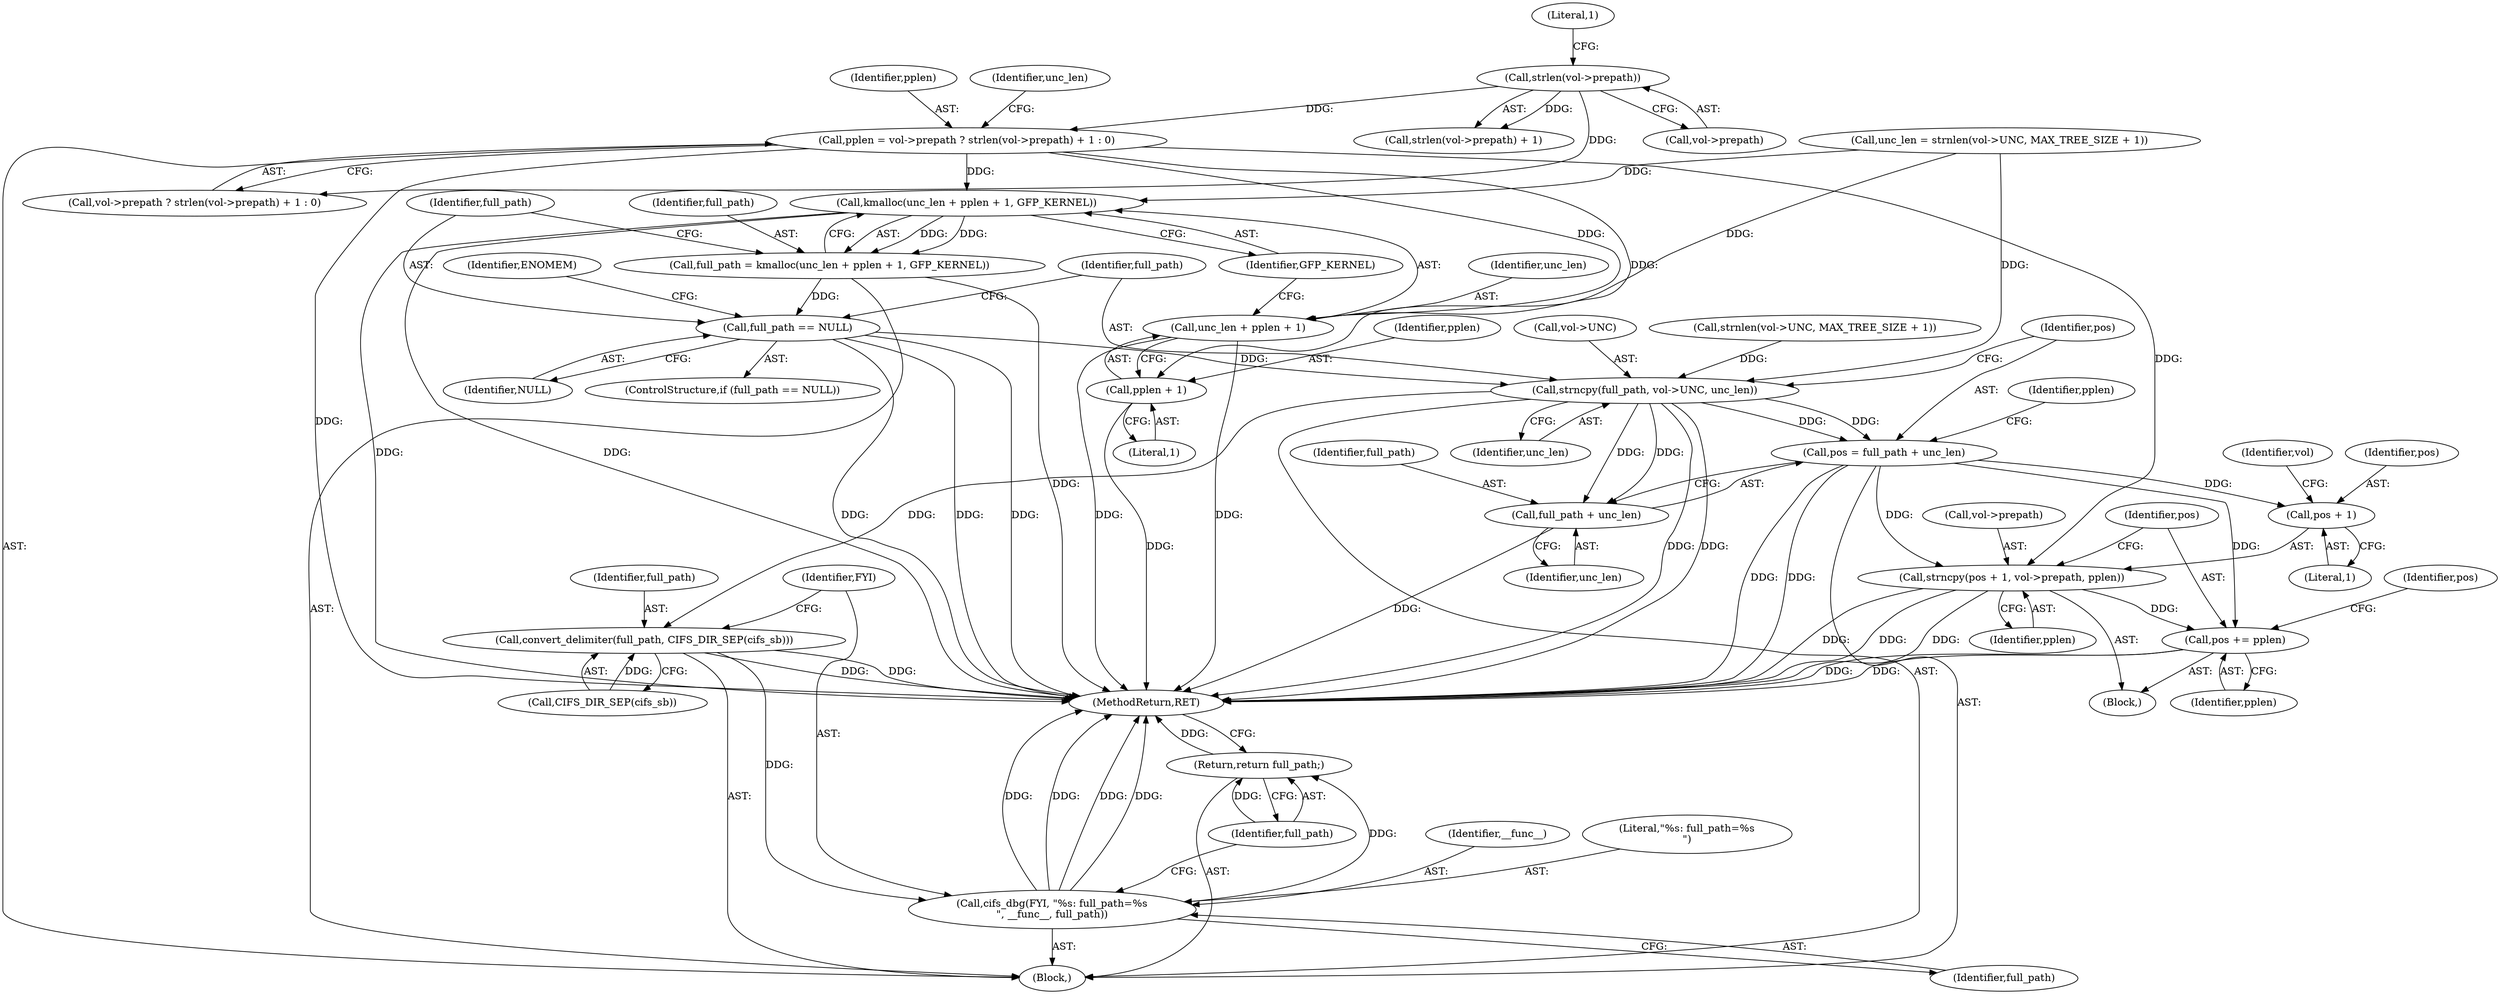 digraph "0_linux_1fc29bacedeabb278080e31bb9c1ecb49f143c3b@API" {
"1000108" [label="(Call,pplen = vol->prepath ? strlen(vol->prepath) + 1 : 0)"];
"1000115" [label="(Call,strlen(vol->prepath))"];
"1000133" [label="(Call,kmalloc(unc_len + pplen + 1, GFP_KERNEL))"];
"1000131" [label="(Call,full_path = kmalloc(unc_len + pplen + 1, GFP_KERNEL))"];
"1000141" [label="(Call,full_path == NULL)"];
"1000148" [label="(Call,strncpy(full_path, vol->UNC, unc_len))"];
"1000154" [label="(Call,pos = full_path + unc_len)"];
"1000167" [label="(Call,strncpy(pos + 1, vol->prepath, pplen))"];
"1000175" [label="(Call,pos += pplen)"];
"1000168" [label="(Call,pos + 1)"];
"1000156" [label="(Call,full_path + unc_len)"];
"1000182" [label="(Call,convert_delimiter(full_path, CIFS_DIR_SEP(cifs_sb)))"];
"1000186" [label="(Call,cifs_dbg(FYI, \"%s: full_path=%s\n\", __func__, full_path))"];
"1000191" [label="(Return,return full_path;)"];
"1000134" [label="(Call,unc_len + pplen + 1)"];
"1000136" [label="(Call,pplen + 1)"];
"1000154" [label="(Call,pos = full_path + unc_len)"];
"1000168" [label="(Call,pos + 1)"];
"1000135" [label="(Identifier,unc_len)"];
"1000142" [label="(Identifier,full_path)"];
"1000189" [label="(Identifier,__func__)"];
"1000148" [label="(Call,strncpy(full_path, vol->UNC, unc_len))"];
"1000138" [label="(Literal,1)"];
"1000190" [label="(Identifier,full_path)"];
"1000110" [label="(Call,vol->prepath ? strlen(vol->prepath) + 1 : 0)"];
"1000193" [label="(MethodReturn,RET)"];
"1000175" [label="(Call,pos += pplen)"];
"1000182" [label="(Call,convert_delimiter(full_path, CIFS_DIR_SEP(cifs_sb)))"];
"1000119" [label="(Literal,1)"];
"1000149" [label="(Identifier,full_path)"];
"1000176" [label="(Identifier,pos)"];
"1000109" [label="(Identifier,pplen)"];
"1000155" [label="(Identifier,pos)"];
"1000122" [label="(Call,unc_len = strnlen(vol->UNC, MAX_TREE_SIZE + 1))"];
"1000169" [label="(Identifier,pos)"];
"1000139" [label="(Identifier,GFP_KERNEL)"];
"1000174" [label="(Identifier,pplen)"];
"1000108" [label="(Call,pplen = vol->prepath ? strlen(vol->prepath) + 1 : 0)"];
"1000171" [label="(Call,vol->prepath)"];
"1000170" [label="(Literal,1)"];
"1000192" [label="(Identifier,full_path)"];
"1000140" [label="(ControlStructure,if (full_path == NULL))"];
"1000187" [label="(Identifier,FYI)"];
"1000180" [label="(Identifier,pos)"];
"1000161" [label="(Block,)"];
"1000186" [label="(Call,cifs_dbg(FYI, \"%s: full_path=%s\n\", __func__, full_path))"];
"1000177" [label="(Identifier,pplen)"];
"1000104" [label="(Block,)"];
"1000131" [label="(Call,full_path = kmalloc(unc_len + pplen + 1, GFP_KERNEL))"];
"1000153" [label="(Identifier,unc_len)"];
"1000143" [label="(Identifier,NULL)"];
"1000150" [label="(Call,vol->UNC)"];
"1000116" [label="(Call,vol->prepath)"];
"1000160" [label="(Identifier,pplen)"];
"1000137" [label="(Identifier,pplen)"];
"1000132" [label="(Identifier,full_path)"];
"1000115" [label="(Call,strlen(vol->prepath))"];
"1000141" [label="(Call,full_path == NULL)"];
"1000156" [label="(Call,full_path + unc_len)"];
"1000114" [label="(Call,strlen(vol->prepath) + 1)"];
"1000123" [label="(Identifier,unc_len)"];
"1000133" [label="(Call,kmalloc(unc_len + pplen + 1, GFP_KERNEL))"];
"1000158" [label="(Identifier,unc_len)"];
"1000184" [label="(Call,CIFS_DIR_SEP(cifs_sb))"];
"1000136" [label="(Call,pplen + 1)"];
"1000147" [label="(Identifier,ENOMEM)"];
"1000124" [label="(Call,strnlen(vol->UNC, MAX_TREE_SIZE + 1))"];
"1000167" [label="(Call,strncpy(pos + 1, vol->prepath, pplen))"];
"1000134" [label="(Call,unc_len + pplen + 1)"];
"1000157" [label="(Identifier,full_path)"];
"1000183" [label="(Identifier,full_path)"];
"1000191" [label="(Return,return full_path;)"];
"1000188" [label="(Literal,\"%s: full_path=%s\n\")"];
"1000172" [label="(Identifier,vol)"];
"1000108" -> "1000104"  [label="AST: "];
"1000108" -> "1000110"  [label="CFG: "];
"1000109" -> "1000108"  [label="AST: "];
"1000110" -> "1000108"  [label="AST: "];
"1000123" -> "1000108"  [label="CFG: "];
"1000108" -> "1000193"  [label="DDG: "];
"1000115" -> "1000108"  [label="DDG: "];
"1000108" -> "1000133"  [label="DDG: "];
"1000108" -> "1000134"  [label="DDG: "];
"1000108" -> "1000136"  [label="DDG: "];
"1000108" -> "1000167"  [label="DDG: "];
"1000115" -> "1000114"  [label="AST: "];
"1000115" -> "1000116"  [label="CFG: "];
"1000116" -> "1000115"  [label="AST: "];
"1000119" -> "1000115"  [label="CFG: "];
"1000115" -> "1000110"  [label="DDG: "];
"1000115" -> "1000114"  [label="DDG: "];
"1000133" -> "1000131"  [label="AST: "];
"1000133" -> "1000139"  [label="CFG: "];
"1000134" -> "1000133"  [label="AST: "];
"1000139" -> "1000133"  [label="AST: "];
"1000131" -> "1000133"  [label="CFG: "];
"1000133" -> "1000193"  [label="DDG: "];
"1000133" -> "1000193"  [label="DDG: "];
"1000133" -> "1000131"  [label="DDG: "];
"1000133" -> "1000131"  [label="DDG: "];
"1000122" -> "1000133"  [label="DDG: "];
"1000131" -> "1000104"  [label="AST: "];
"1000132" -> "1000131"  [label="AST: "];
"1000142" -> "1000131"  [label="CFG: "];
"1000131" -> "1000193"  [label="DDG: "];
"1000131" -> "1000141"  [label="DDG: "];
"1000141" -> "1000140"  [label="AST: "];
"1000141" -> "1000143"  [label="CFG: "];
"1000142" -> "1000141"  [label="AST: "];
"1000143" -> "1000141"  [label="AST: "];
"1000147" -> "1000141"  [label="CFG: "];
"1000149" -> "1000141"  [label="CFG: "];
"1000141" -> "1000193"  [label="DDG: "];
"1000141" -> "1000193"  [label="DDG: "];
"1000141" -> "1000193"  [label="DDG: "];
"1000141" -> "1000148"  [label="DDG: "];
"1000148" -> "1000104"  [label="AST: "];
"1000148" -> "1000153"  [label="CFG: "];
"1000149" -> "1000148"  [label="AST: "];
"1000150" -> "1000148"  [label="AST: "];
"1000153" -> "1000148"  [label="AST: "];
"1000155" -> "1000148"  [label="CFG: "];
"1000148" -> "1000193"  [label="DDG: "];
"1000148" -> "1000193"  [label="DDG: "];
"1000124" -> "1000148"  [label="DDG: "];
"1000122" -> "1000148"  [label="DDG: "];
"1000148" -> "1000154"  [label="DDG: "];
"1000148" -> "1000154"  [label="DDG: "];
"1000148" -> "1000156"  [label="DDG: "];
"1000148" -> "1000156"  [label="DDG: "];
"1000148" -> "1000182"  [label="DDG: "];
"1000154" -> "1000104"  [label="AST: "];
"1000154" -> "1000156"  [label="CFG: "];
"1000155" -> "1000154"  [label="AST: "];
"1000156" -> "1000154"  [label="AST: "];
"1000160" -> "1000154"  [label="CFG: "];
"1000154" -> "1000193"  [label="DDG: "];
"1000154" -> "1000193"  [label="DDG: "];
"1000154" -> "1000167"  [label="DDG: "];
"1000154" -> "1000168"  [label="DDG: "];
"1000154" -> "1000175"  [label="DDG: "];
"1000167" -> "1000161"  [label="AST: "];
"1000167" -> "1000174"  [label="CFG: "];
"1000168" -> "1000167"  [label="AST: "];
"1000171" -> "1000167"  [label="AST: "];
"1000174" -> "1000167"  [label="AST: "];
"1000176" -> "1000167"  [label="CFG: "];
"1000167" -> "1000193"  [label="DDG: "];
"1000167" -> "1000193"  [label="DDG: "];
"1000167" -> "1000193"  [label="DDG: "];
"1000167" -> "1000175"  [label="DDG: "];
"1000175" -> "1000161"  [label="AST: "];
"1000175" -> "1000177"  [label="CFG: "];
"1000176" -> "1000175"  [label="AST: "];
"1000177" -> "1000175"  [label="AST: "];
"1000180" -> "1000175"  [label="CFG: "];
"1000175" -> "1000193"  [label="DDG: "];
"1000175" -> "1000193"  [label="DDG: "];
"1000168" -> "1000170"  [label="CFG: "];
"1000169" -> "1000168"  [label="AST: "];
"1000170" -> "1000168"  [label="AST: "];
"1000172" -> "1000168"  [label="CFG: "];
"1000156" -> "1000158"  [label="CFG: "];
"1000157" -> "1000156"  [label="AST: "];
"1000158" -> "1000156"  [label="AST: "];
"1000156" -> "1000193"  [label="DDG: "];
"1000182" -> "1000104"  [label="AST: "];
"1000182" -> "1000184"  [label="CFG: "];
"1000183" -> "1000182"  [label="AST: "];
"1000184" -> "1000182"  [label="AST: "];
"1000187" -> "1000182"  [label="CFG: "];
"1000182" -> "1000193"  [label="DDG: "];
"1000182" -> "1000193"  [label="DDG: "];
"1000184" -> "1000182"  [label="DDG: "];
"1000182" -> "1000186"  [label="DDG: "];
"1000186" -> "1000104"  [label="AST: "];
"1000186" -> "1000190"  [label="CFG: "];
"1000187" -> "1000186"  [label="AST: "];
"1000188" -> "1000186"  [label="AST: "];
"1000189" -> "1000186"  [label="AST: "];
"1000190" -> "1000186"  [label="AST: "];
"1000192" -> "1000186"  [label="CFG: "];
"1000186" -> "1000193"  [label="DDG: "];
"1000186" -> "1000193"  [label="DDG: "];
"1000186" -> "1000193"  [label="DDG: "];
"1000186" -> "1000193"  [label="DDG: "];
"1000186" -> "1000191"  [label="DDG: "];
"1000191" -> "1000104"  [label="AST: "];
"1000191" -> "1000192"  [label="CFG: "];
"1000192" -> "1000191"  [label="AST: "];
"1000193" -> "1000191"  [label="CFG: "];
"1000191" -> "1000193"  [label="DDG: "];
"1000192" -> "1000191"  [label="DDG: "];
"1000134" -> "1000136"  [label="CFG: "];
"1000135" -> "1000134"  [label="AST: "];
"1000136" -> "1000134"  [label="AST: "];
"1000139" -> "1000134"  [label="CFG: "];
"1000134" -> "1000193"  [label="DDG: "];
"1000134" -> "1000193"  [label="DDG: "];
"1000122" -> "1000134"  [label="DDG: "];
"1000136" -> "1000138"  [label="CFG: "];
"1000137" -> "1000136"  [label="AST: "];
"1000138" -> "1000136"  [label="AST: "];
"1000136" -> "1000193"  [label="DDG: "];
}
